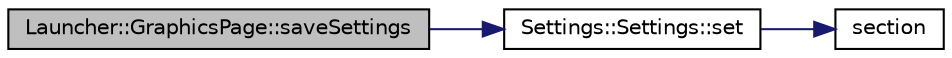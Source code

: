digraph G
{
  edge [fontname="Helvetica",fontsize="10",labelfontname="Helvetica",labelfontsize="10"];
  node [fontname="Helvetica",fontsize="10",shape=record];
  rankdir="LR";
  Node1 [label="Launcher::GraphicsPage::saveSettings",height=0.2,width=0.4,color="black", fillcolor="grey75", style="filled" fontcolor="black"];
  Node1 -> Node2 [color="midnightblue",fontsize="10",style="solid",fontname="Helvetica"];
  Node2 [label="Settings::Settings::set",height=0.2,width=0.4,color="black", fillcolor="white", style="filled",URL="$class_settings_1_1_settings.html#a617d9edfdc2c80e48b808efcd921b6bb"];
  Node2 -> Node3 [color="midnightblue",fontsize="10",style="solid",fontname="Helvetica"];
  Node3 [label="section",height=0.2,width=0.4,color="black", fillcolor="white", style="filled",URL="$readme_8md.html#a761c9db34323d25e19c1f4e803188d6b"];
}
